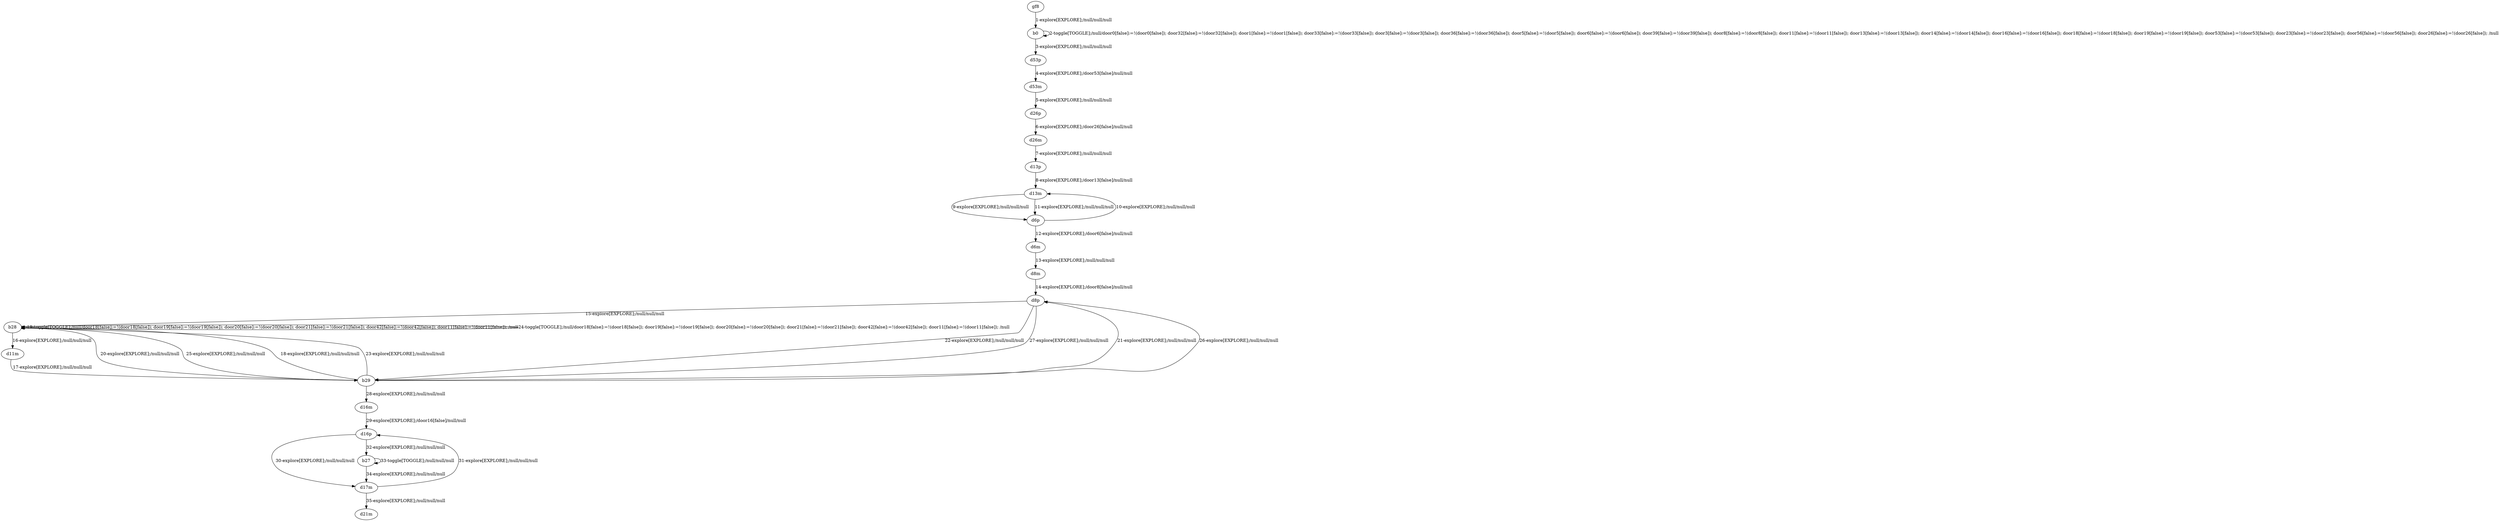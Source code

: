 # Total number of goals covered by this test: 2
# b27 --> b27
# d17m --> d16p

digraph g {
"gf8" -> "b0" [label = "1-explore[EXPLORE];/null/null/null"];
"b0" -> "b0" [label = "2-toggle[TOGGLE];/null/door0[false]:=!(door0[false]); door32[false]:=!(door32[false]); door1[false]:=!(door1[false]); door33[false]:=!(door33[false]); door3[false]:=!(door3[false]); door36[false]:=!(door36[false]); door5[false]:=!(door5[false]); door6[false]:=!(door6[false]); door39[false]:=!(door39[false]); door8[false]:=!(door8[false]); door11[false]:=!(door11[false]); door13[false]:=!(door13[false]); door14[false]:=!(door14[false]); door16[false]:=!(door16[false]); door18[false]:=!(door18[false]); door19[false]:=!(door19[false]); door53[false]:=!(door53[false]); door23[false]:=!(door23[false]); door56[false]:=!(door56[false]); door26[false]:=!(door26[false]); /null"];
"b0" -> "d53p" [label = "3-explore[EXPLORE];/null/null/null"];
"d53p" -> "d53m" [label = "4-explore[EXPLORE];/door53[false]/null/null"];
"d53m" -> "d26p" [label = "5-explore[EXPLORE];/null/null/null"];
"d26p" -> "d26m" [label = "6-explore[EXPLORE];/door26[false]/null/null"];
"d26m" -> "d13p" [label = "7-explore[EXPLORE];/null/null/null"];
"d13p" -> "d13m" [label = "8-explore[EXPLORE];/door13[false]/null/null"];
"d13m" -> "d6p" [label = "9-explore[EXPLORE];/null/null/null"];
"d6p" -> "d13m" [label = "10-explore[EXPLORE];/null/null/null"];
"d13m" -> "d6p" [label = "11-explore[EXPLORE];/null/null/null"];
"d6p" -> "d6m" [label = "12-explore[EXPLORE];/door6[false]/null/null"];
"d6m" -> "d8m" [label = "13-explore[EXPLORE];/null/null/null"];
"d8m" -> "d8p" [label = "14-explore[EXPLORE];/door8[false]/null/null"];
"d8p" -> "b28" [label = "15-explore[EXPLORE];/null/null/null"];
"b28" -> "d11m" [label = "16-explore[EXPLORE];/null/null/null"];
"d11m" -> "b29" [label = "17-explore[EXPLORE];/null/null/null"];
"b29" -> "b28" [label = "18-explore[EXPLORE];/null/null/null"];
"b28" -> "b28" [label = "19-toggle[TOGGLE];/null/door18[false]:=!(door18[false]); door19[false]:=!(door19[false]); door20[false]:=!(door20[false]); door21[false]:=!(door21[false]); door42[false]:=!(door42[false]); door11[false]:=!(door11[false]); /null"];
"b28" -> "b29" [label = "20-explore[EXPLORE];/null/null/null"];
"b29" -> "d8p" [label = "21-explore[EXPLORE];/null/null/null"];
"d8p" -> "b29" [label = "22-explore[EXPLORE];/null/null/null"];
"b29" -> "b28" [label = "23-explore[EXPLORE];/null/null/null"];
"b28" -> "b28" [label = "24-toggle[TOGGLE];/null/door18[false]:=!(door18[false]); door19[false]:=!(door19[false]); door20[false]:=!(door20[false]); door21[false]:=!(door21[false]); door42[false]:=!(door42[false]); door11[false]:=!(door11[false]); /null"];
"b28" -> "b29" [label = "25-explore[EXPLORE];/null/null/null"];
"b29" -> "d8p" [label = "26-explore[EXPLORE];/null/null/null"];
"d8p" -> "b29" [label = "27-explore[EXPLORE];/null/null/null"];
"b29" -> "d16m" [label = "28-explore[EXPLORE];/null/null/null"];
"d16m" -> "d16p" [label = "29-explore[EXPLORE];/door16[false]/null/null"];
"d16p" -> "d17m" [label = "30-explore[EXPLORE];/null/null/null"];
"d17m" -> "d16p" [label = "31-explore[EXPLORE];/null/null/null"];
"d16p" -> "b27" [label = "32-explore[EXPLORE];/null/null/null"];
"b27" -> "b27" [label = "33-toggle[TOGGLE];/null/null/null"];
"b27" -> "d17m" [label = "34-explore[EXPLORE];/null/null/null"];
"d17m" -> "d21m" [label = "35-explore[EXPLORE];/null/null/null"];
}